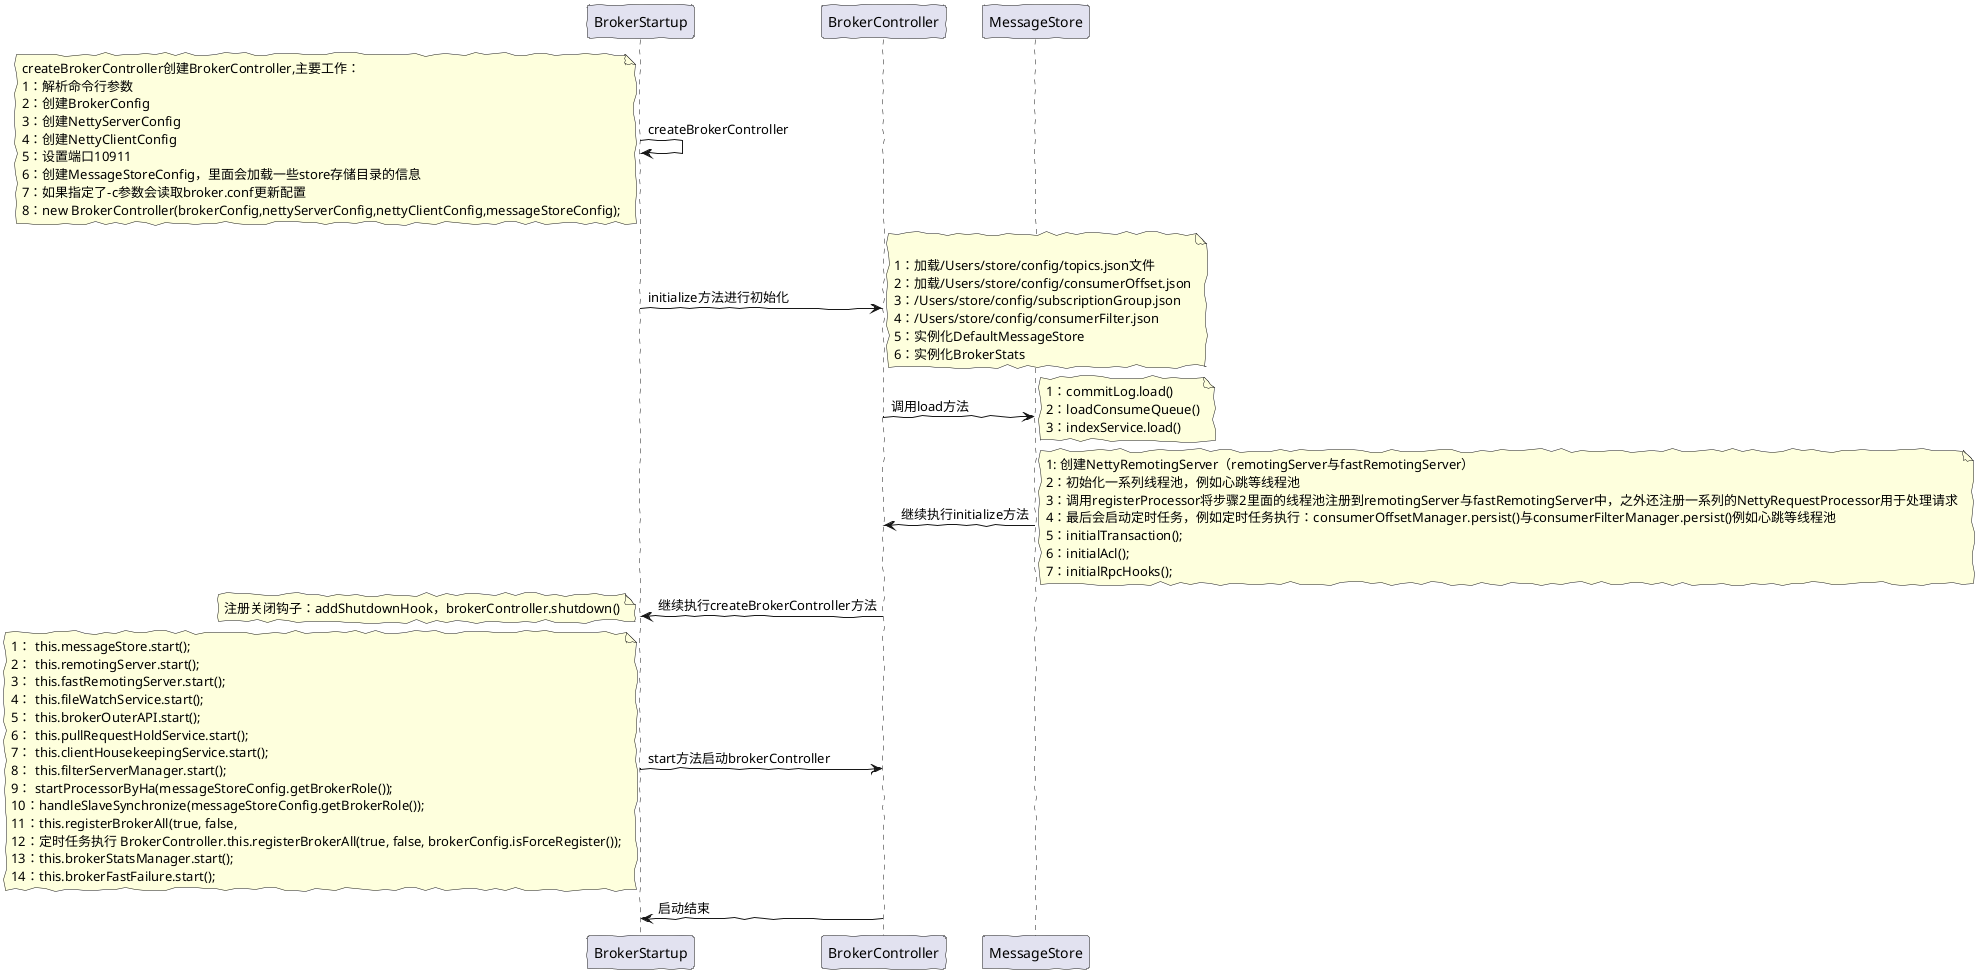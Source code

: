 @startuml
'https://plantuml.com/sequence-diagram

skinparam handwritten true

BrokerStartup -> BrokerStartup : createBrokerController
note left
createBrokerController创建BrokerController,主要工作：
1：解析命令行参数
2：创建BrokerConfig
3：创建NettyServerConfig
4：创建NettyClientConfig
5：设置端口10911
6：创建MessageStoreConfig，里面会加载一些store存储目录的信息
7：如果指定了-c参数会读取broker.conf更新配置
8：new BrokerController(brokerConfig,nettyServerConfig,nettyClientConfig,messageStoreConfig);
end note
BrokerStartup -> BrokerController :initialize方法进行初始化
note right

1：加载/Users/store/config/topics.json文件
2：加载/Users/store/config/consumerOffset.json
3：/Users/store/config/subscriptionGroup.json
4：/Users/store/config/consumerFilter.json
5：实例化DefaultMessageStore
6：实例化BrokerStats
end note

BrokerController -> MessageStore : 调用load方法
note right
1：commitLog.load()
2：loadConsumeQueue()
3：indexService.load()
end note

MessageStore -> BrokerController :继续执行initialize方法
note  right
1: 创建NettyRemotingServer（remotingServer与fastRemotingServer）
2：初始化一系列线程池，例如心跳等线程池
3：调用registerProcessor将步骤2里面的线程池注册到remotingServer与fastRemotingServer中，之外还注册一系列的NettyRequestProcessor用于处理请求
4：最后会启动定时任务，例如定时任务执行：consumerOffsetManager.persist()与consumerFilterManager.persist()例如心跳等线程池
5：initialTransaction();
6：initialAcl();
7：initialRpcHooks();
end note

BrokerController -> BrokerStartup: 继续执行createBrokerController方法
note left
注册关闭钩子：addShutdownHook，brokerController.shutdown()
end note


BrokerStartup -> BrokerController : start方法启动brokerController
note left
1： this.messageStore.start();
2： this.remotingServer.start();
3： this.fastRemotingServer.start();
4： this.fileWatchService.start();
5： this.brokerOuterAPI.start();
6： this.pullRequestHoldService.start();
7： this.clientHousekeepingService.start();
8： this.filterServerManager.start();
9： startProcessorByHa(messageStoreConfig.getBrokerRole());
10：handleSlaveSynchronize(messageStoreConfig.getBrokerRole());
11：this.registerBrokerAll(true, false,
12：定时任务执行 BrokerController.this.registerBrokerAll(true, false, brokerConfig.isForceRegister());
13：this.brokerStatsManager.start();
14：this.brokerFastFailure.start();
end note

BrokerController -> BrokerStartup: 启动结束
@enduml